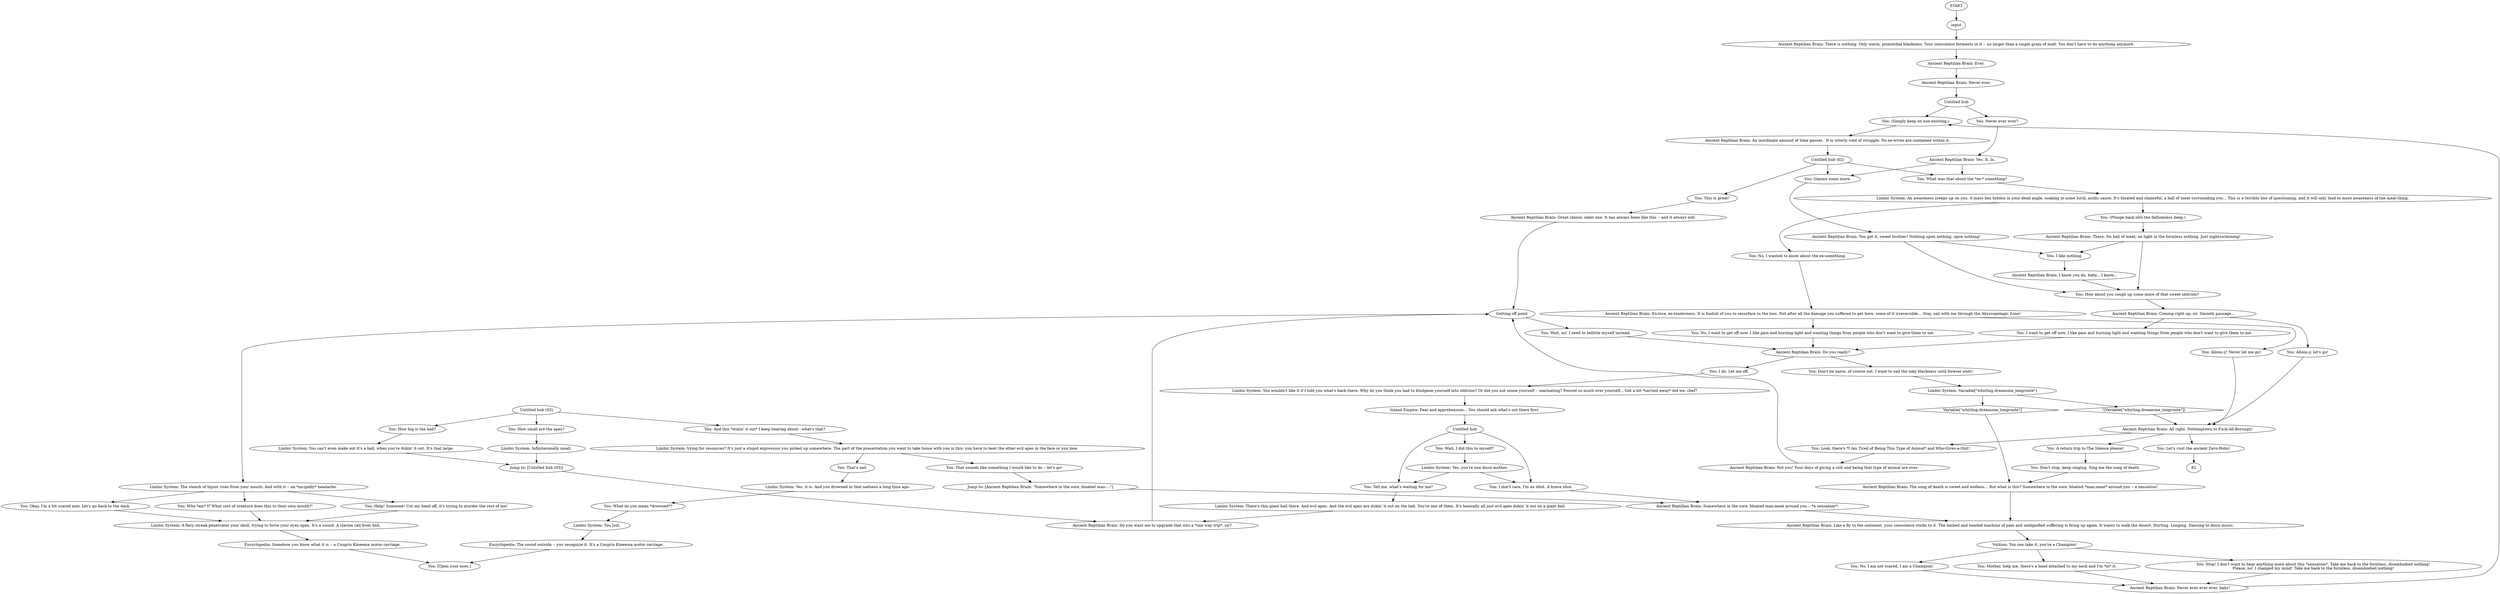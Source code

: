 # WHIRLING / DREAM1
# Adrift in an alcohol induced oblivion, the faculties of your mind speak to you.
# ==================================================
digraph G {
	  0 [label="START"];
	  1 [label="input"];
	  2 [label="You: Look, there's *I Am Tired of Being This Type of Animal* and Who-Gives-a-Shit!"];
	  3 [label="Ancient Reptilian Brain: An inordinate amount of time passes.  It is utterly void of struggle. No ex-wives are contained within it."];
	  4 [label="You: I like nothing."];
	  5 [label="You: That sounds like something I would like to do -- let's go!"];
	  6 [label="Limbic System: You lost."];
	  7 [label="You: I want to get off now, I like pain and burning light and wanting things from people who don't want to give them to me."];
	  8 [label="You: How big is the ball?"];
	  9 [label="You: And this *dukin' it out* I keep hearing about - what's that?"];
	  10 [label="Limbic System: Yes, you're one disco mother."];
	  11 [label="Inland Empire: Fear and apprehension... You should ask what's out there first."];
	  12 [label="Ancient Reptilian Brain: You got it, sweet brother! Nothing upon nothing, upon nothing!"];
	  13 [label="Limbic System: There's this giant ball there. And evil apes. And the evil apes are dukin' it out on the ball. You're one of them. It's basically all just evil apes dukin' it out on a giant ball."];
	  14 [label="You: Who *am* I? What sort of creature does this to their own mouth?!"];
	  15 [label="Ancient Reptilian Brain: Like a fly to the ointment, your conscience sticks to it. The limbed and headed machine of pain and undignified suffering is firing up again. It wants to walk the desert. Hurting. Longing. Dancing to disco music."];
	  16 [label="You: Don't be naive, of course not. I want to sail the inky blackness until forever ends!"];
	  17 [label="Limbic System: Infinitesimally small."];
	  18 [label="Getting off point"];
	  19 [label="Jump to: [Ancient Reptilian Brain: \"Somewhere in the sore, bloated man-...\"]"];
	  20 [label="You: Allons-y! Never let me go!"];
	  21 [label="Untitled hub"];
	  22 [label="Jump to: [Untitled hub (03)]"];
	  23 [label="You: How about you cough up some more of that sweet oblivion?"];
	  24 [label="Ancient Reptilian Brain: Coming right up, sir. Smooth passage..."];
	  25 [label="Limbic System: An awareness creeps up on you. A mass lies hidden in your dead angle, soaking in some lurid, acidic sauce. It's bloated and shameful, a ball of meat surrounding you... This is a terrible line of questioning, and it will only lead to more awareness of the meat-thing."];
	  26 [label="You: Stop! I don't want to hear anything more about this *sensation*. Take me back to the formless, disembodied nothing!\nPlease, no! I changed my mind! Take me back to the formless, disembodied nothing!"];
	  27 [label="You: No, I want to get off now. I like pain and burning light and wanting things from people who don't want to give them to me."];
	  28 [label="You: I do. Let me off."];
	  29 [label="You: Help! Someone! Cut my head off, it's trying to murder the rest of me!"];
	  30 [label="Untitled hub"];
	  31 [label="You: (Simply keep on non-existing.)"];
	  32 [label="Ancient Reptilian Brain: I know you do, baby... I know..."];
	  33 [label="Limbic System: Yes, it is. And you drowned in that sadness a long time ago."];
	  34 [label="Volition: You can take it, you're a Champion!"];
	  35 [label="Untitled hub (02)"];
	  36 [label="You: This is great!"];
	  37 [label="Limbic System: You wouldn't like it if I told you what's back there. Why do you think you had to bludgeon yourself into oblivion? Or did you not sense yourself -- marinating? Poured so much over yourself... Got a bit *carried away* did we, chef?"];
	  38 [label="You: No, I wanted to know about the ex-something."];
	  39 [label="Ancient Reptilian Brain: Ever."];
	  40 [label="Ancient Reptilian Brain: All right. Nothingtown to Fuck-All-Borough!"];
	  41 [label="You: No, I am not scared, I am a Champion!"];
	  42 [label="Limbic System: Variable[\"whirling.dreamone_longroute\"]"];
	  43 [label="Variable[\"whirling.dreamone_longroute\"]", shape=diamond];
	  44 [label="!(Variable[\"whirling.dreamone_longroute\"])", shape=diamond];
	  45 [label="Ancient Reptilian Brain: There is nothing. Only warm, primordial blackness. Your conscience ferments in it -- no larger than a single grain of malt. You don't have to do anything anymore."];
	  46 [label="You: A return trip to The Silence please!"];
	  47 [label="You: Tell me, what's waiting for me?"];
	  48 [label="Ancient Reptilian Brain: The song of death is sweet and endless... But what is this? Somewhere in the sore, bloated *man-meat* around you -- a sensation!"];
	  49 [label="You: (Plunge back into the fathomless deep.)"];
	  50 [label="You: Let's visit the ancient Zero-Holm!"];
	  51 [label="You: I don't care, I'm an idiot. A brave idiot."];
	  52 [label="Limbic System: Vying for resources? It's just a stupid expression you picked up somewhere. The part of the presentation you want to take home with you is this: you have to beat the other evil apes in the face or you lose."];
	  53 [label="You: Never ever ever?"];
	  54 [label="Ancient Reptilian Brain: Do you really?"];
	  55 [label="Ancient Reptilian Brain: Not you! Your days of giving a shit and being that type of animal are over."];
	  56 [label="Ancient Reptilian Brain: There. No ball of meat, no light in the formless nothing. Just nightswimming!"];
	  57 [label="Encyclopedia: Somehow you know what it is -- a Coupris Kineema motor carriage."];
	  58 [label="Limbic System: You can't even make out it's a ball, when you're dukin' it out. It's that large."];
	  59 [label="You: Allons-y, let's go!"];
	  60 [label="You: How small are the apes?"];
	  61 [label="You: That's sad."];
	  62 [label="You: What was that about the *ex-* something?"];
	  63 [label="You: Wait, I did this to myself?"];
	  64 [label="Ancient Reptilian Brain: Ex-love, ex-tenderness. It is foolish of you to resurface to the loss. Not after all the damage you suffered to get here, some of it irreversible... Stay, sail with me through the Abyssopelagic Zone!"];
	  65 [label="You: Okay, I'm a bit scared now. Let's go back to the dark."];
	  66 [label="You: Mother, help me, there's a head attached to my neck and I'm *in* it."];
	  67 [label="Encyclopedia: The sound outside -- you recognize it. It's a Coupris Kineema motor carriage."];
	  68 [label="You: Wait, no! I need to belittle myself instead."];
	  69 [label="Ancient Reptilian Brain: Never ever."];
	  70 [label="You: What do you mean *drowned*?"];
	  71 [label="Limbic System: A fiery streak penetrates your skull, trying to force your eyes open. It's a sound. A clarion call from hell."];
	  72 [label="You: Gimme some more."];
	  73 [label="Ancient Reptilian Brain: Somewhere in the sore, bloated man-meat around you -- *a sensation*!"];
	  74 [label="You: [Open your eyes.]"];
	  75 [label="Untitled hub (03)"];
	  76 [label="Ancient Reptilian Brain: Do you want me to upgrade that into a *one way trip*, sir?"];
	  77 [label="You: Don't stop, keep singing. Sing me the song of death."];
	  78 [label="Limbic System: The stench of liquor rises from your mouth. And with it -- an *un-godly* headache."];
	  79 [label="Ancient Reptilian Brain: Never ever ever ever, baby!"];
	  80 [label="Ancient Reptilian Brain: Yes. It. Is."];
	  81 [label="Ancient Reptilian Brain: Great choice, elder one. It has always been like this -- and it always will."];
	  0 -> 1
	  1 -> 45
	  2 -> 55
	  3 -> 35
	  4 -> 32
	  5 -> 19
	  6 -> 67
	  7 -> 54
	  8 -> 58
	  9 -> 52
	  10 -> 51
	  10 -> 47
	  11 -> 30
	  12 -> 4
	  12 -> 23
	  13 -> 76
	  14 -> 71
	  15 -> 34
	  16 -> 42
	  17 -> 22
	  18 -> 68
	  18 -> 78
	  19 -> 73
	  20 -> 40
	  21 -> 53
	  21 -> 31
	  22 -> 76
	  23 -> 24
	  24 -> 59
	  24 -> 7
	  25 -> 49
	  25 -> 38
	  26 -> 79
	  27 -> 54
	  28 -> 37
	  29 -> 71
	  30 -> 51
	  30 -> 47
	  30 -> 63
	  31 -> 3
	  32 -> 23
	  33 -> 70
	  34 -> 41
	  34 -> 66
	  34 -> 26
	  35 -> 72
	  35 -> 36
	  35 -> 62
	  36 -> 81
	  37 -> 11
	  38 -> 64
	  39 -> 69
	  40 -> 50
	  40 -> 2
	  40 -> 46
	  41 -> 79
	  42 -> 43
	  42 -> 44
	  43 -> 48
	  44 -> 40
	  45 -> 39
	  46 -> 77
	  47 -> 13
	  48 -> 15
	  49 -> 56
	  50 -> 82
	  51 -> 73
	  52 -> 5
	  52 -> 61
	  53 -> 80
	  54 -> 16
	  54 -> 28
	  55 -> 18
	  56 -> 4
	  56 -> 23
	  57 -> 74
	  58 -> 22
	  59 -> 40
	  60 -> 17
	  61 -> 33
	  62 -> 25
	  63 -> 10
	  64 -> 27
	  64 -> 20
	  65 -> 71
	  66 -> 79
	  67 -> 74
	  68 -> 54
	  69 -> 21
	  70 -> 6
	  71 -> 57
	  72 -> 12
	  73 -> 15
	  75 -> 8
	  75 -> 9
	  75 -> 60
	  76 -> 18
	  77 -> 48
	  78 -> 65
	  78 -> 29
	  78 -> 14
	  79 -> 31
	  80 -> 72
	  80 -> 62
	  81 -> 18
}

